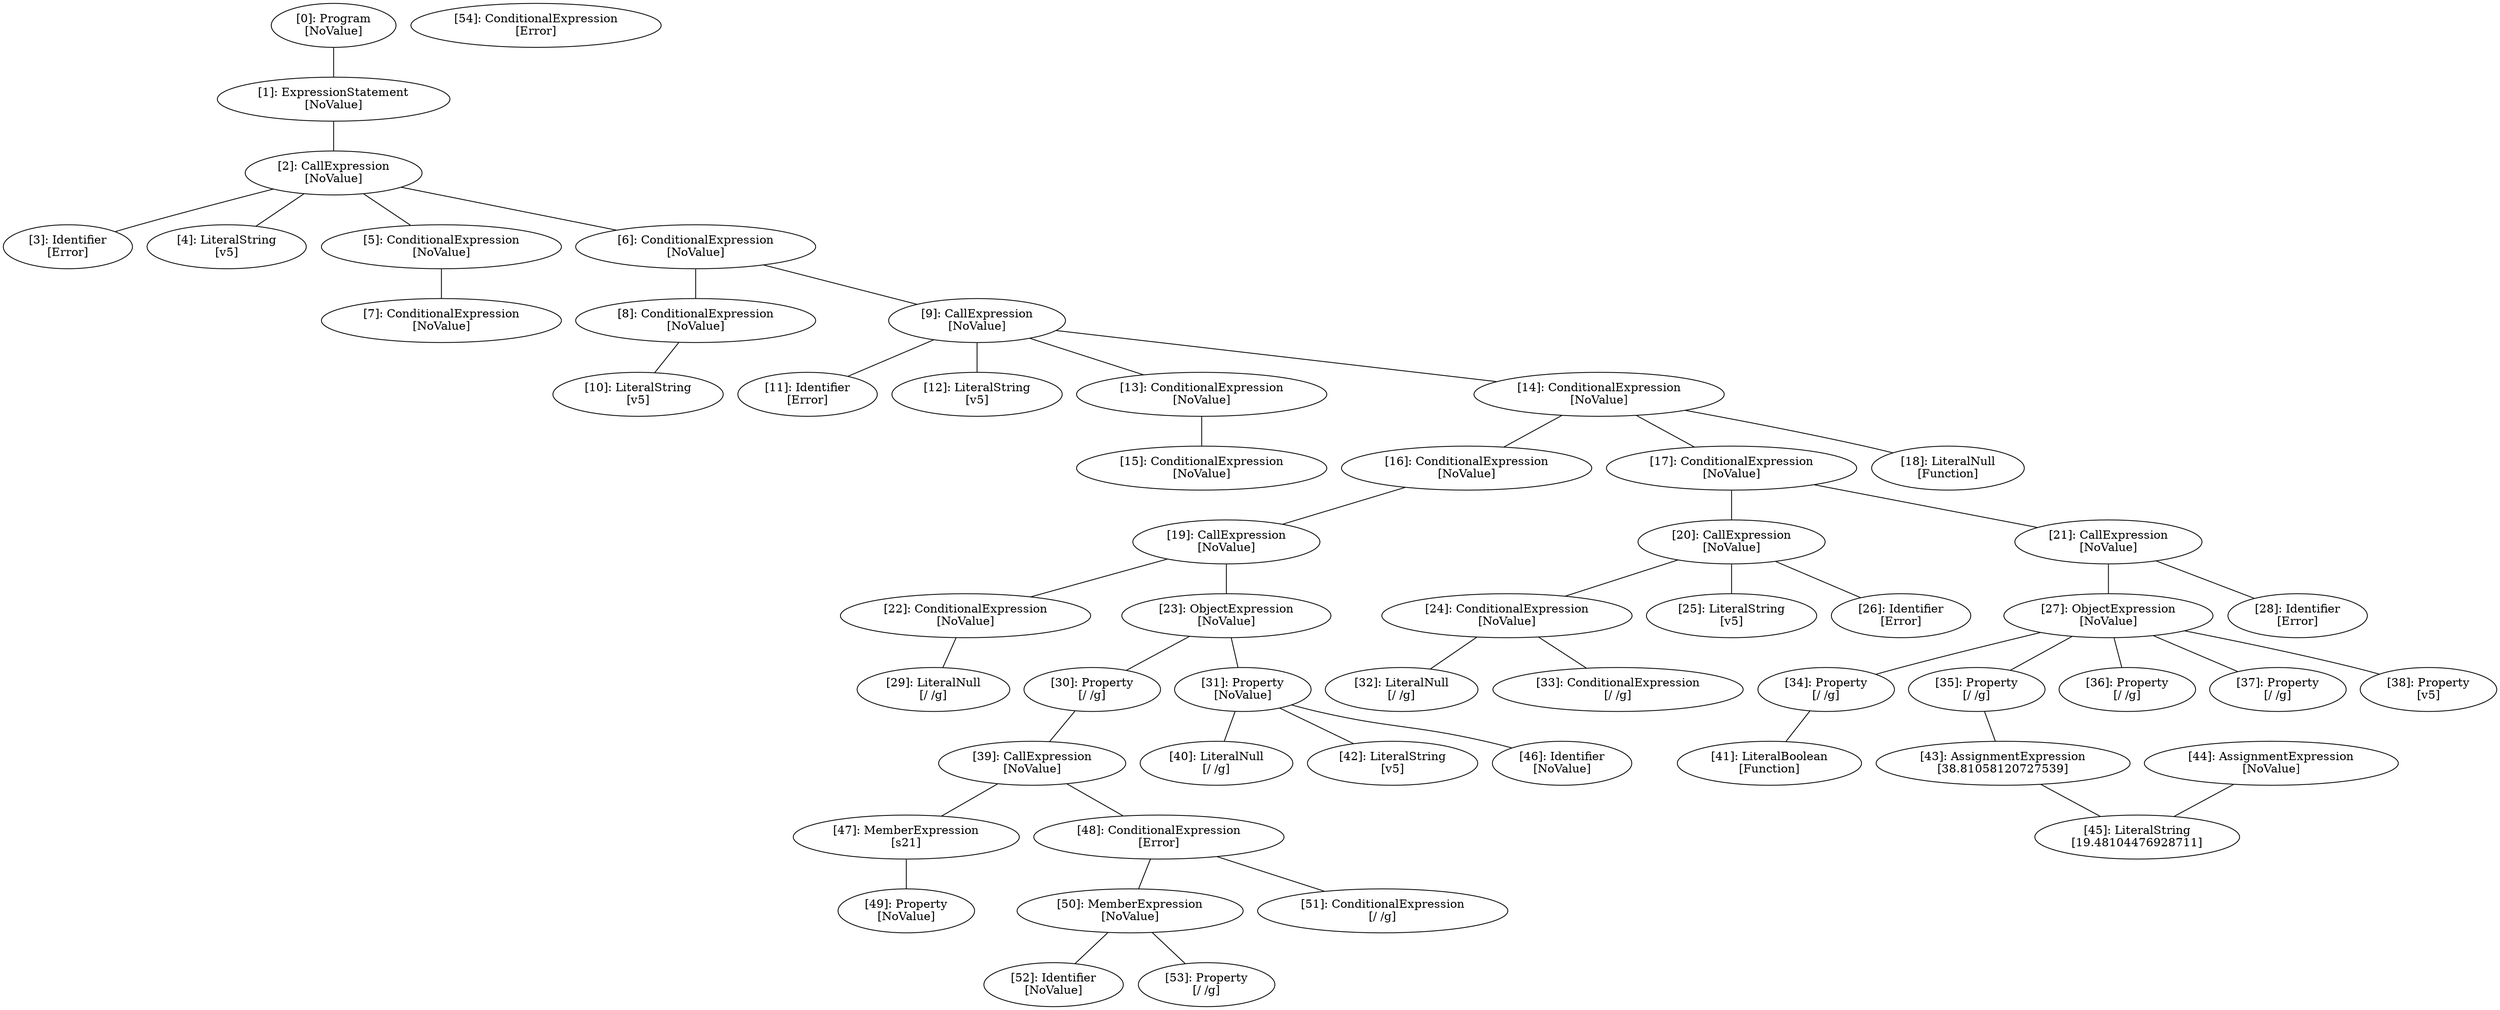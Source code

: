 // Result
graph {
	0 [label="[0]: Program
[NoValue]"]
	1 [label="[1]: ExpressionStatement
[NoValue]"]
	2 [label="[2]: CallExpression
[NoValue]"]
	3 [label="[3]: Identifier
[Error]"]
	4 [label="[4]: LiteralString
[v5]"]
	5 [label="[5]: ConditionalExpression
[NoValue]"]
	6 [label="[6]: ConditionalExpression
[NoValue]"]
	7 [label="[7]: ConditionalExpression
[NoValue]"]
	8 [label="[8]: ConditionalExpression
[NoValue]"]
	9 [label="[9]: CallExpression
[NoValue]"]
	10 [label="[10]: LiteralString
[v5]"]
	11 [label="[11]: Identifier
[Error]"]
	12 [label="[12]: LiteralString
[v5]"]
	13 [label="[13]: ConditionalExpression
[NoValue]"]
	14 [label="[14]: ConditionalExpression
[NoValue]"]
	15 [label="[15]: ConditionalExpression
[NoValue]"]
	16 [label="[16]: ConditionalExpression
[NoValue]"]
	17 [label="[17]: ConditionalExpression
[NoValue]"]
	18 [label="[18]: LiteralNull
[Function]"]
	19 [label="[19]: CallExpression
[NoValue]"]
	20 [label="[20]: CallExpression
[NoValue]"]
	21 [label="[21]: CallExpression
[NoValue]"]
	22 [label="[22]: ConditionalExpression
[NoValue]"]
	23 [label="[23]: ObjectExpression
[NoValue]"]
	24 [label="[24]: ConditionalExpression
[NoValue]"]
	25 [label="[25]: LiteralString
[v5]"]
	26 [label="[26]: Identifier
[Error]"]
	27 [label="[27]: ObjectExpression
[NoValue]"]
	28 [label="[28]: Identifier
[Error]"]
	29 [label="[29]: LiteralNull
[/ /g]"]
	30 [label="[30]: Property
[/ /g]"]
	31 [label="[31]: Property
[NoValue]"]
	32 [label="[32]: LiteralNull
[/ /g]"]
	33 [label="[33]: ConditionalExpression
[/ /g]"]
	34 [label="[34]: Property
[/ /g]"]
	35 [label="[35]: Property
[/ /g]"]
	36 [label="[36]: Property
[/ /g]"]
	37 [label="[37]: Property
[/ /g]"]
	38 [label="[38]: Property
[v5]"]
	39 [label="[39]: CallExpression
[NoValue]"]
	40 [label="[40]: LiteralNull
[/ /g]"]
	41 [label="[41]: LiteralBoolean
[Function]"]
	42 [label="[42]: LiteralString
[v5]"]
	43 [label="[43]: AssignmentExpression
[38.81058120727539]"]
	44 [label="[44]: AssignmentExpression
[NoValue]"]
	45 [label="[45]: LiteralString
[19.48104476928711]"]
	46 [label="[46]: Identifier
[NoValue]"]
	47 [label="[47]: MemberExpression
[s21]"]
	48 [label="[48]: ConditionalExpression
[Error]"]
	49 [label="[49]: Property
[NoValue]"]
	50 [label="[50]: MemberExpression
[NoValue]"]
	51 [label="[51]: ConditionalExpression
[/ /g]"]
	52 [label="[52]: Identifier
[NoValue]"]
	53 [label="[53]: Property
[/ /g]"]
	54 [label="[54]: ConditionalExpression
[Error]"]
	0 -- 1
	1 -- 2
	2 -- 3
	2 -- 4
	2 -- 5
	2 -- 6
	5 -- 7
	6 -- 8
	6 -- 9
	8 -- 10
	9 -- 11
	9 -- 12
	9 -- 13
	9 -- 14
	13 -- 15
	14 -- 16
	14 -- 17
	14 -- 18
	16 -- 19
	17 -- 20
	17 -- 21
	19 -- 22
	19 -- 23
	20 -- 24
	20 -- 25
	20 -- 26
	21 -- 27
	21 -- 28
	22 -- 29
	23 -- 30
	23 -- 31
	24 -- 32
	24 -- 33
	27 -- 34
	27 -- 35
	27 -- 36
	27 -- 37
	27 -- 38
	30 -- 39
	31 -- 40
	31 -- 42
	31 -- 46
	34 -- 41
	35 -- 43
	39 -- 47
	39 -- 48
	43 -- 45
	44 -- 45
	47 -- 49
	48 -- 50
	48 -- 51
	50 -- 52
	50 -- 53
}
